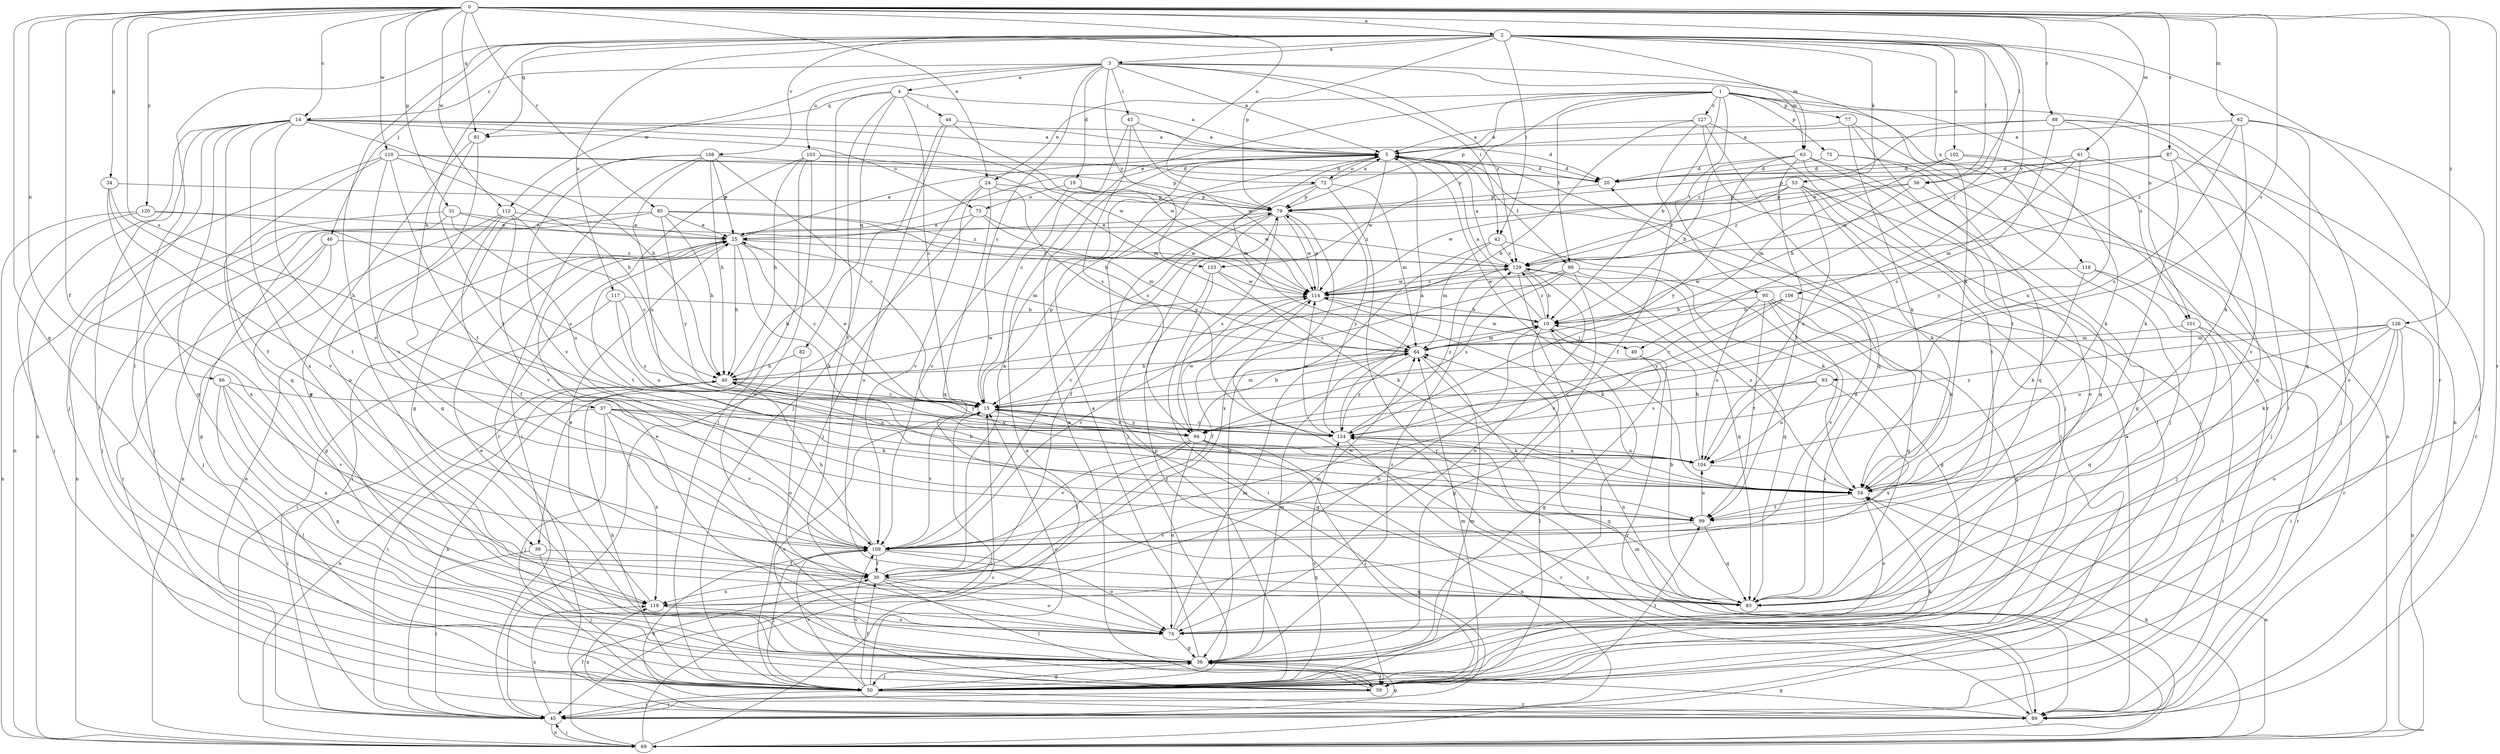 strict digraph  {
0;
1;
2;
3;
4;
5;
10;
14;
15;
18;
20;
24;
25;
30;
31;
34;
36;
37;
39;
40;
42;
43;
44;
45;
46;
49;
50;
53;
54;
56;
59;
61;
62;
63;
64;
66;
69;
72;
73;
74;
75;
77;
79;
81;
82;
83;
85;
87;
88;
89;
93;
94;
95;
98;
99;
101;
102;
103;
104;
106;
108;
109;
110;
112;
114;
117;
118;
119;
120;
123;
124;
126;
127;
129;
0 -> 2  [label=a];
0 -> 14  [label=c];
0 -> 24  [label=e];
0 -> 30  [label=f];
0 -> 31  [label=g];
0 -> 34  [label=g];
0 -> 36  [label=g];
0 -> 56  [label=l];
0 -> 61  [label=m];
0 -> 62  [label=m];
0 -> 66  [label=n];
0 -> 72  [label=o];
0 -> 81  [label=q];
0 -> 85  [label=r];
0 -> 87  [label=r];
0 -> 88  [label=r];
0 -> 89  [label=r];
0 -> 93  [label=s];
0 -> 94  [label=s];
0 -> 110  [label=w];
0 -> 112  [label=w];
0 -> 120  [label=y];
0 -> 126  [label=z];
1 -> 10  [label=b];
1 -> 24  [label=e];
1 -> 25  [label=e];
1 -> 69  [label=n];
1 -> 75  [label=p];
1 -> 77  [label=p];
1 -> 79  [label=p];
1 -> 89  [label=r];
1 -> 95  [label=t];
1 -> 98  [label=t];
1 -> 101  [label=u];
1 -> 123  [label=y];
1 -> 127  [label=z];
2 -> 3  [label=a];
2 -> 37  [label=h];
2 -> 39  [label=h];
2 -> 42  [label=i];
2 -> 46  [label=j];
2 -> 49  [label=j];
2 -> 53  [label=k];
2 -> 56  [label=l];
2 -> 59  [label=l];
2 -> 63  [label=m];
2 -> 79  [label=p];
2 -> 81  [label=q];
2 -> 89  [label=r];
2 -> 101  [label=u];
2 -> 102  [label=u];
2 -> 106  [label=v];
2 -> 108  [label=v];
2 -> 117  [label=x];
2 -> 118  [label=x];
3 -> 4  [label=a];
3 -> 5  [label=a];
3 -> 14  [label=c];
3 -> 15  [label=c];
3 -> 18  [label=d];
3 -> 42  [label=i];
3 -> 43  [label=i];
3 -> 54  [label=k];
3 -> 63  [label=m];
3 -> 103  [label=u];
3 -> 112  [label=w];
3 -> 123  [label=y];
3 -> 129  [label=z];
4 -> 5  [label=a];
4 -> 15  [label=c];
4 -> 30  [label=f];
4 -> 39  [label=h];
4 -> 44  [label=i];
4 -> 81  [label=q];
4 -> 82  [label=q];
5 -> 20  [label=d];
5 -> 45  [label=i];
5 -> 54  [label=k];
5 -> 64  [label=m];
5 -> 72  [label=o];
5 -> 98  [label=t];
5 -> 114  [label=w];
10 -> 5  [label=a];
10 -> 36  [label=g];
10 -> 49  [label=j];
10 -> 50  [label=j];
10 -> 64  [label=m];
10 -> 129  [label=z];
14 -> 5  [label=a];
14 -> 20  [label=d];
14 -> 30  [label=f];
14 -> 36  [label=g];
14 -> 40  [label=h];
14 -> 50  [label=j];
14 -> 59  [label=l];
14 -> 69  [label=n];
14 -> 73  [label=o];
14 -> 109  [label=v];
14 -> 114  [label=w];
14 -> 119  [label=x];
15 -> 25  [label=e];
15 -> 45  [label=i];
15 -> 54  [label=k];
15 -> 64  [label=m];
15 -> 79  [label=p];
15 -> 83  [label=q];
15 -> 94  [label=s];
15 -> 109  [label=v];
15 -> 124  [label=y];
18 -> 73  [label=o];
18 -> 79  [label=p];
18 -> 109  [label=v];
18 -> 114  [label=w];
20 -> 79  [label=p];
24 -> 50  [label=j];
24 -> 79  [label=p];
24 -> 83  [label=q];
24 -> 109  [label=v];
24 -> 124  [label=y];
25 -> 5  [label=a];
25 -> 15  [label=c];
25 -> 40  [label=h];
25 -> 45  [label=i];
25 -> 54  [label=k];
25 -> 64  [label=m];
25 -> 99  [label=t];
25 -> 129  [label=z];
30 -> 5  [label=a];
30 -> 59  [label=l];
30 -> 74  [label=o];
30 -> 83  [label=q];
30 -> 119  [label=x];
31 -> 25  [label=e];
31 -> 50  [label=j];
31 -> 69  [label=n];
31 -> 104  [label=u];
31 -> 129  [label=z];
34 -> 79  [label=p];
34 -> 99  [label=t];
34 -> 109  [label=v];
34 -> 119  [label=x];
36 -> 5  [label=a];
36 -> 25  [label=e];
36 -> 50  [label=j];
36 -> 59  [label=l];
36 -> 64  [label=m];
36 -> 129  [label=z];
37 -> 45  [label=i];
37 -> 50  [label=j];
37 -> 54  [label=k];
37 -> 94  [label=s];
37 -> 109  [label=v];
37 -> 119  [label=x];
37 -> 124  [label=y];
39 -> 30  [label=f];
39 -> 45  [label=i];
39 -> 50  [label=j];
40 -> 15  [label=c];
40 -> 45  [label=i];
40 -> 69  [label=n];
40 -> 114  [label=w];
40 -> 124  [label=y];
42 -> 36  [label=g];
42 -> 54  [label=k];
42 -> 64  [label=m];
42 -> 129  [label=z];
43 -> 5  [label=a];
43 -> 15  [label=c];
43 -> 94  [label=s];
43 -> 114  [label=w];
44 -> 5  [label=a];
44 -> 50  [label=j];
44 -> 74  [label=o];
44 -> 114  [label=w];
45 -> 25  [label=e];
45 -> 36  [label=g];
45 -> 40  [label=h];
45 -> 69  [label=n];
45 -> 119  [label=x];
46 -> 36  [label=g];
46 -> 50  [label=j];
46 -> 89  [label=r];
46 -> 129  [label=z];
49 -> 36  [label=g];
49 -> 89  [label=r];
49 -> 114  [label=w];
50 -> 15  [label=c];
50 -> 30  [label=f];
50 -> 36  [label=g];
50 -> 40  [label=h];
50 -> 45  [label=i];
50 -> 54  [label=k];
50 -> 64  [label=m];
50 -> 79  [label=p];
50 -> 89  [label=r];
50 -> 109  [label=v];
50 -> 124  [label=y];
53 -> 54  [label=k];
53 -> 79  [label=p];
53 -> 83  [label=q];
53 -> 99  [label=t];
53 -> 104  [label=u];
53 -> 114  [label=w];
53 -> 129  [label=z];
54 -> 40  [label=h];
54 -> 69  [label=n];
54 -> 74  [label=o];
54 -> 99  [label=t];
54 -> 129  [label=z];
56 -> 10  [label=b];
56 -> 50  [label=j];
56 -> 79  [label=p];
56 -> 129  [label=z];
59 -> 5  [label=a];
59 -> 15  [label=c];
59 -> 45  [label=i];
59 -> 64  [label=m];
59 -> 99  [label=t];
59 -> 109  [label=v];
61 -> 20  [label=d];
61 -> 50  [label=j];
61 -> 64  [label=m];
61 -> 114  [label=w];
61 -> 124  [label=y];
62 -> 5  [label=a];
62 -> 50  [label=j];
62 -> 54  [label=k];
62 -> 83  [label=q];
62 -> 94  [label=s];
62 -> 129  [label=z];
63 -> 10  [label=b];
63 -> 20  [label=d];
63 -> 36  [label=g];
63 -> 59  [label=l];
63 -> 74  [label=o];
63 -> 99  [label=t];
63 -> 124  [label=y];
64 -> 40  [label=h];
64 -> 59  [label=l];
64 -> 124  [label=y];
66 -> 15  [label=c];
66 -> 36  [label=g];
66 -> 59  [label=l];
66 -> 109  [label=v];
66 -> 119  [label=x];
69 -> 5  [label=a];
69 -> 15  [label=c];
69 -> 30  [label=f];
69 -> 45  [label=i];
69 -> 54  [label=k];
69 -> 64  [label=m];
72 -> 5  [label=a];
72 -> 15  [label=c];
72 -> 50  [label=j];
72 -> 64  [label=m];
72 -> 79  [label=p];
72 -> 89  [label=r];
73 -> 25  [label=e];
73 -> 45  [label=i];
73 -> 64  [label=m];
73 -> 129  [label=z];
74 -> 10  [label=b];
74 -> 25  [label=e];
74 -> 36  [label=g];
74 -> 64  [label=m];
75 -> 20  [label=d];
75 -> 50  [label=j];
75 -> 83  [label=q];
77 -> 5  [label=a];
77 -> 54  [label=k];
77 -> 69  [label=n];
77 -> 99  [label=t];
79 -> 25  [label=e];
79 -> 30  [label=f];
79 -> 94  [label=s];
79 -> 109  [label=v];
79 -> 114  [label=w];
79 -> 119  [label=x];
79 -> 124  [label=y];
81 -> 36  [label=g];
81 -> 74  [label=o];
81 -> 99  [label=t];
82 -> 40  [label=h];
82 -> 74  [label=o];
83 -> 10  [label=b];
83 -> 20  [label=d];
83 -> 114  [label=w];
85 -> 10  [label=b];
85 -> 25  [label=e];
85 -> 36  [label=g];
85 -> 40  [label=h];
85 -> 50  [label=j];
85 -> 114  [label=w];
85 -> 124  [label=y];
87 -> 20  [label=d];
87 -> 25  [label=e];
87 -> 54  [label=k];
87 -> 79  [label=p];
87 -> 89  [label=r];
87 -> 109  [label=v];
88 -> 5  [label=a];
88 -> 59  [label=l];
88 -> 74  [label=o];
88 -> 94  [label=s];
88 -> 104  [label=u];
88 -> 129  [label=z];
89 -> 5  [label=a];
89 -> 36  [label=g];
89 -> 109  [label=v];
89 -> 119  [label=x];
89 -> 124  [label=y];
93 -> 15  [label=c];
93 -> 94  [label=s];
93 -> 104  [label=u];
93 -> 119  [label=x];
94 -> 10  [label=b];
94 -> 30  [label=f];
94 -> 59  [label=l];
94 -> 69  [label=n];
94 -> 74  [label=o];
94 -> 104  [label=u];
94 -> 109  [label=v];
94 -> 114  [label=w];
95 -> 10  [label=b];
95 -> 36  [label=g];
95 -> 83  [label=q];
95 -> 99  [label=t];
95 -> 104  [label=u];
95 -> 109  [label=v];
98 -> 15  [label=c];
98 -> 36  [label=g];
98 -> 83  [label=q];
98 -> 94  [label=s];
98 -> 109  [label=v];
98 -> 114  [label=w];
99 -> 83  [label=q];
99 -> 104  [label=u];
99 -> 109  [label=v];
101 -> 45  [label=i];
101 -> 64  [label=m];
101 -> 83  [label=q];
101 -> 89  [label=r];
102 -> 20  [label=d];
102 -> 54  [label=k];
102 -> 64  [label=m];
102 -> 83  [label=q];
103 -> 20  [label=d];
103 -> 40  [label=h];
103 -> 45  [label=i];
103 -> 50  [label=j];
103 -> 64  [label=m];
103 -> 74  [label=o];
104 -> 10  [label=b];
104 -> 54  [label=k];
106 -> 10  [label=b];
106 -> 15  [label=c];
106 -> 54  [label=k];
106 -> 124  [label=y];
108 -> 15  [label=c];
108 -> 20  [label=d];
108 -> 25  [label=e];
108 -> 36  [label=g];
108 -> 40  [label=h];
108 -> 89  [label=r];
108 -> 104  [label=u];
108 -> 109  [label=v];
109 -> 30  [label=f];
109 -> 40  [label=h];
109 -> 50  [label=j];
109 -> 74  [label=o];
109 -> 83  [label=q];
110 -> 20  [label=d];
110 -> 40  [label=h];
110 -> 69  [label=n];
110 -> 79  [label=p];
110 -> 83  [label=q];
110 -> 99  [label=t];
110 -> 109  [label=v];
112 -> 15  [label=c];
112 -> 25  [label=e];
112 -> 30  [label=f];
112 -> 69  [label=n];
112 -> 83  [label=q];
112 -> 109  [label=v];
114 -> 10  [label=b];
114 -> 30  [label=f];
114 -> 54  [label=k];
114 -> 79  [label=p];
114 -> 109  [label=v];
114 -> 129  [label=z];
117 -> 10  [label=b];
117 -> 45  [label=i];
117 -> 94  [label=s];
117 -> 104  [label=u];
118 -> 50  [label=j];
118 -> 54  [label=k];
118 -> 89  [label=r];
118 -> 114  [label=w];
119 -> 25  [label=e];
119 -> 64  [label=m];
119 -> 74  [label=o];
120 -> 25  [label=e];
120 -> 50  [label=j];
120 -> 69  [label=n];
120 -> 94  [label=s];
123 -> 45  [label=i];
123 -> 54  [label=k];
123 -> 59  [label=l];
123 -> 114  [label=w];
124 -> 5  [label=a];
124 -> 15  [label=c];
124 -> 83  [label=q];
124 -> 89  [label=r];
124 -> 104  [label=u];
124 -> 114  [label=w];
124 -> 129  [label=z];
126 -> 45  [label=i];
126 -> 50  [label=j];
126 -> 54  [label=k];
126 -> 64  [label=m];
126 -> 69  [label=n];
126 -> 74  [label=o];
126 -> 104  [label=u];
126 -> 124  [label=y];
127 -> 5  [label=a];
127 -> 30  [label=f];
127 -> 40  [label=h];
127 -> 45  [label=i];
127 -> 50  [label=j];
127 -> 83  [label=q];
129 -> 5  [label=a];
129 -> 10  [label=b];
129 -> 69  [label=n];
129 -> 74  [label=o];
129 -> 83  [label=q];
129 -> 114  [label=w];
}
